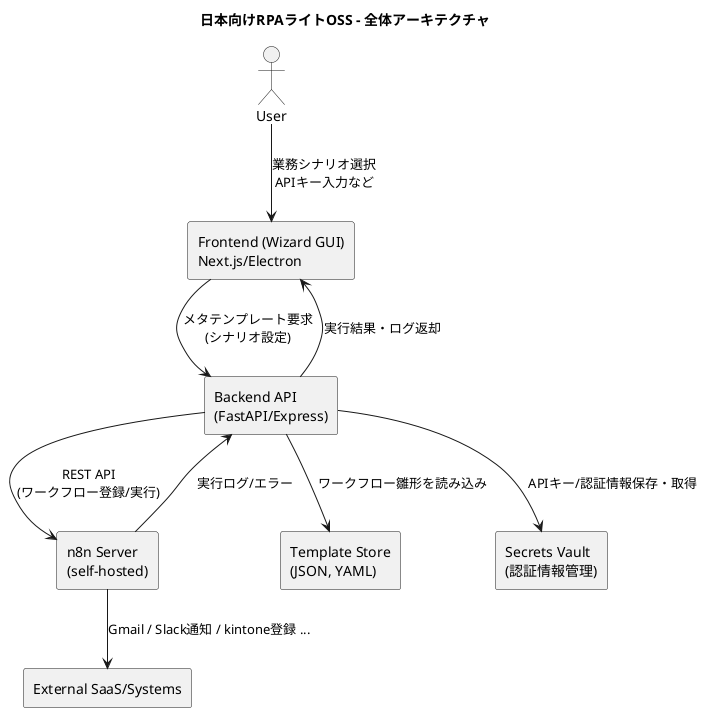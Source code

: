 @startuml
title 日本向けRPAライトOSS - 全体アーキテクチャ

actor User as U

rectangle "Frontend (Wizard GUI)\nNext.js/Electron" as FE {
  U --> FE : 業務シナリオ選択\nAPIキー入力など
}

rectangle "Backend API\n(FastAPI/Express)" as BE {
  FE --> BE : メタテンプレート要求\n(シナリオ設定)
  BE --> FE : 実行結果・ログ返却
}

rectangle "n8n Server\n(self-hosted)" as N8N {
  BE --> N8N : REST API\n(ワークフロー登録/実行)
  N8N --> BE : 実行ログ/エラー
}

rectangle "Template Store\n(JSON, YAML)" as TS {
  BE --> TS : ワークフロー雛形を読み込み
}

rectangle "Secrets Vault\n(認証情報管理)" as SV {
  BE --> SV : APIキー/認証情報保存・取得
}

rectangle "External SaaS/Systems" as EXT {
  N8N --> EXT : Gmail / Slack通知 / kintone登録 ...
}

@enduml
